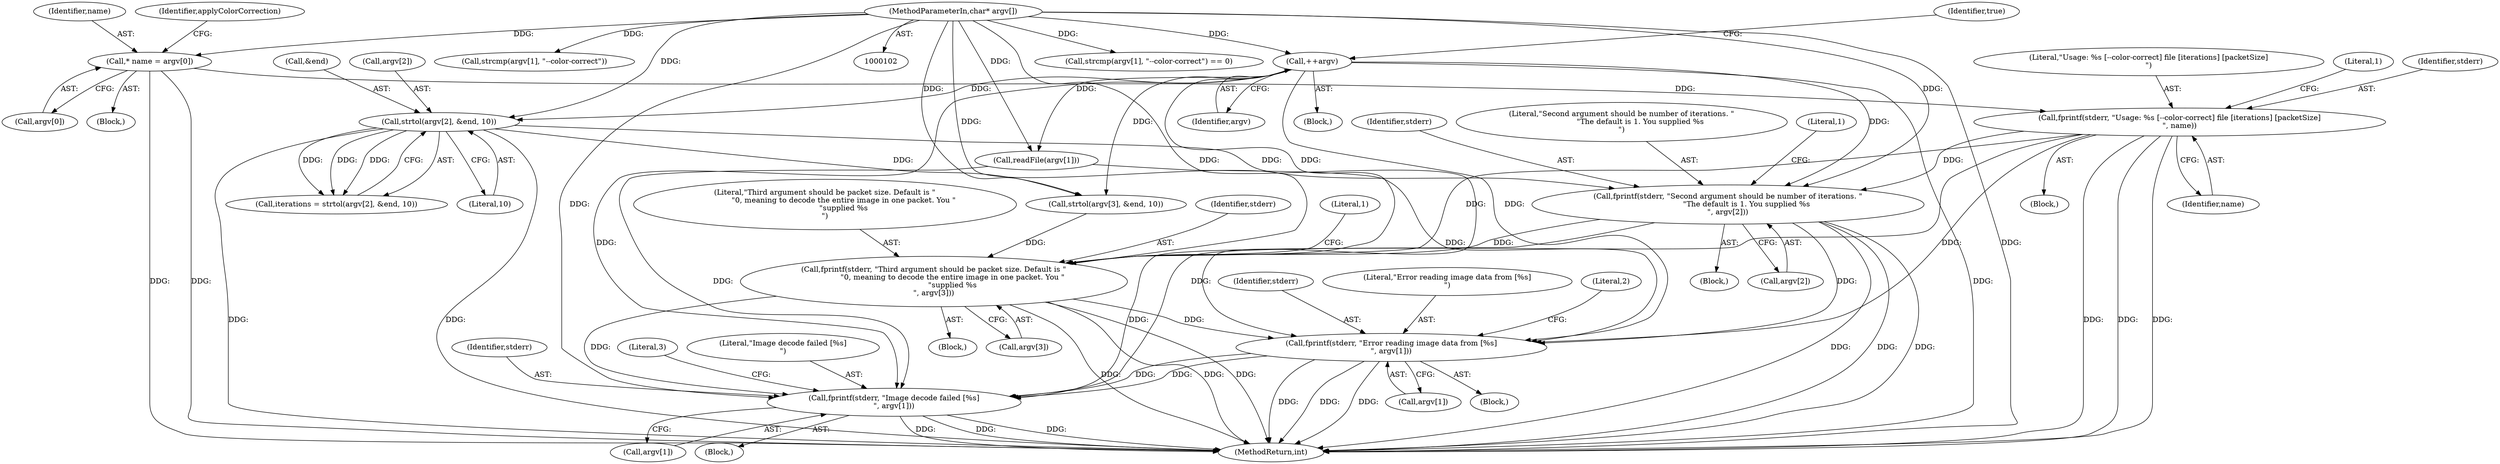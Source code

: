 digraph "0_Chrome_0d151e09e13a704e9738ea913d117df7282e6c7d_1@array" {
"1000179" [label="(Call,fprintf(stderr, \"Second argument should be number of iterations. \"\n                \"The default is 1. You supplied %s\n\", argv[2]))"];
"1000142" [label="(Call,fprintf(stderr, \"Usage: %s [--color-correct] file [iterations] [packetSize]\n\", name))"];
"1000107" [label="(Call,* name = argv[0])"];
"1000104" [label="(MethodParameterIn,char* argv[])"];
"1000163" [label="(Call,strtol(argv[2], &end, 10))"];
"1000134" [label="(Call,++argv)"];
"1000215" [label="(Call,fprintf(stderr, \"Third argument should be packet size. Default is \"\n                \"0, meaning to decode the entire image in one packet. You \"\n                \"supplied %s\n\", argv[3]))"];
"1000242" [label="(Call,fprintf(stderr, \"Error reading image data from [%s]\n\", argv[1]))"];
"1000290" [label="(Call,fprintf(stderr, \"Image decode failed [%s]\n\", argv[1]))"];
"1000133" [label="(Block,)"];
"1000143" [label="(Identifier,stderr)"];
"1000161" [label="(Call,iterations = strtol(argv[2], &end, 10))"];
"1000241" [label="(Block,)"];
"1000289" [label="(Block,)"];
"1000114" [label="(Identifier,applyColorCorrection)"];
"1000291" [label="(Identifier,stderr)"];
"1000141" [label="(Block,)"];
"1000218" [label="(Call,argv[3])"];
"1000134" [label="(Call,++argv)"];
"1000186" [label="(Literal,1)"];
"1000182" [label="(Call,argv[2])"];
"1000164" [label="(Call,argv[2])"];
"1000142" [label="(Call,fprintf(stderr, \"Usage: %s [--color-correct] file [iterations] [packetSize]\n\", name))"];
"1000292" [label="(Literal,\"Image decode failed [%s]\n\")"];
"1000105" [label="(Block,)"];
"1000145" [label="(Identifier,name)"];
"1000217" [label="(Literal,\"Third argument should be packet size. Default is \"\n                \"0, meaning to decode the entire image in one packet. You \"\n                \"supplied %s\n\")"];
"1000214" [label="(Block,)"];
"1000108" [label="(Identifier,name)"];
"1000178" [label="(Block,)"];
"1000144" [label="(Literal,\"Usage: %s [--color-correct] file [iterations] [packetSize]\n\")"];
"1000244" [label="(Literal,\"Error reading image data from [%s]\n\")"];
"1000249" [label="(Literal,2)"];
"1000107" [label="(Call,* name = argv[0])"];
"1000135" [label="(Identifier,argv)"];
"1000290" [label="(Call,fprintf(stderr, \"Image decode failed [%s]\n\", argv[1]))"];
"1000121" [label="(Call,strcmp(argv[1], \"--color-correct\") == 0)"];
"1000231" [label="(Call,readFile(argv[1]))"];
"1000245" [label="(Call,argv[1])"];
"1000242" [label="(Call,fprintf(stderr, \"Error reading image data from [%s]\n\", argv[1]))"];
"1000215" [label="(Call,fprintf(stderr, \"Third argument should be packet size. Default is \"\n                \"0, meaning to decode the entire image in one packet. You \"\n                \"supplied %s\n\", argv[3]))"];
"1000180" [label="(Identifier,stderr)"];
"1000163" [label="(Call,strtol(argv[2], &end, 10))"];
"1000312" [label="(MethodReturn,int)"];
"1000297" [label="(Literal,3)"];
"1000109" [label="(Call,argv[0])"];
"1000243" [label="(Identifier,stderr)"];
"1000293" [label="(Call,argv[1])"];
"1000122" [label="(Call,strcmp(argv[1], \"--color-correct\"))"];
"1000216" [label="(Identifier,stderr)"];
"1000147" [label="(Literal,1)"];
"1000179" [label="(Call,fprintf(stderr, \"Second argument should be number of iterations. \"\n                \"The default is 1. You supplied %s\n\", argv[2]))"];
"1000181" [label="(Literal,\"Second argument should be number of iterations. \"\n                \"The default is 1. You supplied %s\n\")"];
"1000202" [label="(Call,strtol(argv[3], &end, 10))"];
"1000167" [label="(Call,&end)"];
"1000104" [label="(MethodParameterIn,char* argv[])"];
"1000222" [label="(Literal,1)"];
"1000169" [label="(Literal,10)"];
"1000136" [label="(Identifier,true)"];
"1000179" -> "1000178"  [label="AST: "];
"1000179" -> "1000182"  [label="CFG: "];
"1000180" -> "1000179"  [label="AST: "];
"1000181" -> "1000179"  [label="AST: "];
"1000182" -> "1000179"  [label="AST: "];
"1000186" -> "1000179"  [label="CFG: "];
"1000179" -> "1000312"  [label="DDG: "];
"1000179" -> "1000312"  [label="DDG: "];
"1000179" -> "1000312"  [label="DDG: "];
"1000142" -> "1000179"  [label="DDG: "];
"1000163" -> "1000179"  [label="DDG: "];
"1000134" -> "1000179"  [label="DDG: "];
"1000104" -> "1000179"  [label="DDG: "];
"1000179" -> "1000215"  [label="DDG: "];
"1000179" -> "1000242"  [label="DDG: "];
"1000179" -> "1000290"  [label="DDG: "];
"1000142" -> "1000141"  [label="AST: "];
"1000142" -> "1000145"  [label="CFG: "];
"1000143" -> "1000142"  [label="AST: "];
"1000144" -> "1000142"  [label="AST: "];
"1000145" -> "1000142"  [label="AST: "];
"1000147" -> "1000142"  [label="CFG: "];
"1000142" -> "1000312"  [label="DDG: "];
"1000142" -> "1000312"  [label="DDG: "];
"1000142" -> "1000312"  [label="DDG: "];
"1000107" -> "1000142"  [label="DDG: "];
"1000142" -> "1000215"  [label="DDG: "];
"1000142" -> "1000242"  [label="DDG: "];
"1000142" -> "1000290"  [label="DDG: "];
"1000107" -> "1000105"  [label="AST: "];
"1000107" -> "1000109"  [label="CFG: "];
"1000108" -> "1000107"  [label="AST: "];
"1000109" -> "1000107"  [label="AST: "];
"1000114" -> "1000107"  [label="CFG: "];
"1000107" -> "1000312"  [label="DDG: "];
"1000107" -> "1000312"  [label="DDG: "];
"1000104" -> "1000107"  [label="DDG: "];
"1000104" -> "1000102"  [label="AST: "];
"1000104" -> "1000312"  [label="DDG: "];
"1000104" -> "1000121"  [label="DDG: "];
"1000104" -> "1000122"  [label="DDG: "];
"1000104" -> "1000134"  [label="DDG: "];
"1000104" -> "1000163"  [label="DDG: "];
"1000104" -> "1000202"  [label="DDG: "];
"1000104" -> "1000215"  [label="DDG: "];
"1000104" -> "1000231"  [label="DDG: "];
"1000104" -> "1000242"  [label="DDG: "];
"1000104" -> "1000290"  [label="DDG: "];
"1000163" -> "1000161"  [label="AST: "];
"1000163" -> "1000169"  [label="CFG: "];
"1000164" -> "1000163"  [label="AST: "];
"1000167" -> "1000163"  [label="AST: "];
"1000169" -> "1000163"  [label="AST: "];
"1000161" -> "1000163"  [label="CFG: "];
"1000163" -> "1000312"  [label="DDG: "];
"1000163" -> "1000312"  [label="DDG: "];
"1000163" -> "1000161"  [label="DDG: "];
"1000163" -> "1000161"  [label="DDG: "];
"1000163" -> "1000161"  [label="DDG: "];
"1000134" -> "1000163"  [label="DDG: "];
"1000163" -> "1000202"  [label="DDG: "];
"1000134" -> "1000133"  [label="AST: "];
"1000134" -> "1000135"  [label="CFG: "];
"1000135" -> "1000134"  [label="AST: "];
"1000136" -> "1000134"  [label="CFG: "];
"1000134" -> "1000312"  [label="DDG: "];
"1000134" -> "1000202"  [label="DDG: "];
"1000134" -> "1000215"  [label="DDG: "];
"1000134" -> "1000231"  [label="DDG: "];
"1000134" -> "1000242"  [label="DDG: "];
"1000134" -> "1000290"  [label="DDG: "];
"1000215" -> "1000214"  [label="AST: "];
"1000215" -> "1000218"  [label="CFG: "];
"1000216" -> "1000215"  [label="AST: "];
"1000217" -> "1000215"  [label="AST: "];
"1000218" -> "1000215"  [label="AST: "];
"1000222" -> "1000215"  [label="CFG: "];
"1000215" -> "1000312"  [label="DDG: "];
"1000215" -> "1000312"  [label="DDG: "];
"1000215" -> "1000312"  [label="DDG: "];
"1000202" -> "1000215"  [label="DDG: "];
"1000215" -> "1000242"  [label="DDG: "];
"1000215" -> "1000290"  [label="DDG: "];
"1000242" -> "1000241"  [label="AST: "];
"1000242" -> "1000245"  [label="CFG: "];
"1000243" -> "1000242"  [label="AST: "];
"1000244" -> "1000242"  [label="AST: "];
"1000245" -> "1000242"  [label="AST: "];
"1000249" -> "1000242"  [label="CFG: "];
"1000242" -> "1000312"  [label="DDG: "];
"1000242" -> "1000312"  [label="DDG: "];
"1000242" -> "1000312"  [label="DDG: "];
"1000231" -> "1000242"  [label="DDG: "];
"1000242" -> "1000290"  [label="DDG: "];
"1000242" -> "1000290"  [label="DDG: "];
"1000290" -> "1000289"  [label="AST: "];
"1000290" -> "1000293"  [label="CFG: "];
"1000291" -> "1000290"  [label="AST: "];
"1000292" -> "1000290"  [label="AST: "];
"1000293" -> "1000290"  [label="AST: "];
"1000297" -> "1000290"  [label="CFG: "];
"1000290" -> "1000312"  [label="DDG: "];
"1000290" -> "1000312"  [label="DDG: "];
"1000290" -> "1000312"  [label="DDG: "];
"1000231" -> "1000290"  [label="DDG: "];
}
